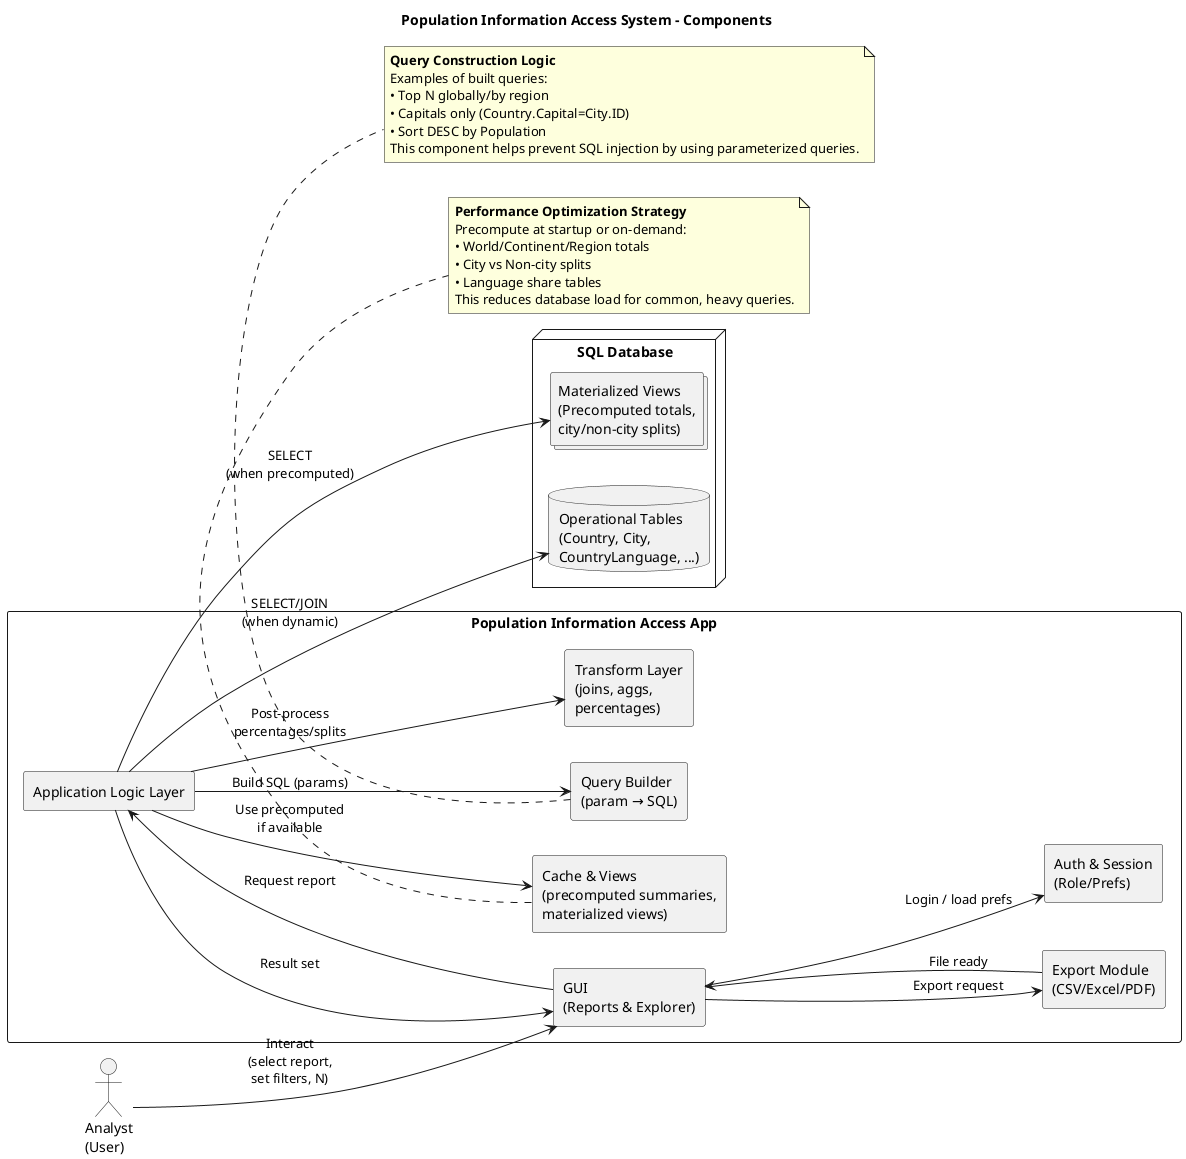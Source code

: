 ' =============================================
' Population Information Access System - Architecture Diagram
' Purpose: Illustrates the high-level component architecture and data flow
'          for a system that generates population reports and analytics.
' =============================================

@startuml
title Population Information Access System – Components

' --- Styling Commands ---
' Use clean, rectangular boxes for a modern, technical diagram feel.
skinparam packageStyle rectangle
skinparam componentStyle rectangle
' Disable shadows to reduce visual noise and improve clarity.
skinparam shadowing false
' Arrange the layout from left (user) to right (data source).
left to right direction

' --- External Actor ---
' The primary user of the system, who interacts via the Graphical User Interface.
actor "Analyst\n(User)" as User

' --- Application Layer Package ---
' This package contains all the software components that make up the web application.
package "Population Information Access App" {
  ' The main user interface for displaying reports and an interactive data explorer.
  component "GUI\n(Reports & Explorer)" as GUI

  ' Handles the generation and delivery of report files in various formats.
  component "Export Module\n(CSV/Excel/PDF)" as Export

  ' Manages user authentication, authorization, and session preferences.
  component "Auth & Session\n(Role/Prefs)" as Auth

  ' The core orchestration layer. It processes requests and coordinates between other components.
  component "Application Logic Layer" as Service

  ' Dynamically constructs safe SQL queries based on user-provided parameters (filters, top N, etc.).
  component "Query Builder\n(param → SQL)" as QBuilder

  ' Performs in-memory data processing that is complex or inefficient in pure SQL (e.g., calculated percentages).
  component "Transform Layer\n(joins, aggs,\npercentages)" as Transform

  ' Stores frequently accessed, expensive-to-calculate data to improve performance.
  component "Cache & Views\n(precomputed summaries,\nmaterialized views)" as Cache
}

' --- Database Layer Node ---
' Represents the physical database server containing the persistent data.
node "SQL Database" as DB {
  ' The raw, normalized tables containing the base population and geographic data.
  database "Operational Tables\n(Country, City,\nCountryLanguage, ...)" as Tables
  ' Database-level precomputed tables for complex queries, updated periodically.
  collections "Materialized Views\n(Precomputed totals,\ncity/non-city splits)" as MViews
}

' --- Data Flow and Interactions ---

' User initiates all interactions through the GUI.
User --> GUI : Interact\n(select report,\nset filters, N)

' The GUI ensures the user is authenticated before proceeding.
GUI --> Auth : Login / load prefs

' After login, the user's report request is sent to the backend logic.
GUI --> Service : Request report

' The Application Logic uses the Query Builder to create a tailored SQL query.
Service --> QBuilder : Build SQL (params)

' For some reports, raw SQL results need further processing (e.g., calculate % of total).
Service --> Transform : Post-process\npercentages/splits

' The Service first checks the Cache for precomputed results to avoid heavy DB loads.
Service --> Cache : Use precomputed\nif available

' If data isn't cached and requires complex, dynamic joins, it queries the base tables.
Service --> Tables : SELECT/JOIN\n(when dynamic)

' For pre-defined summaries (like total world population), it uses Materialized Views.
Service --> MViews : SELECT\n(when precomputed)

' The final, processed dataset is sent back to the GUI for display.
Service --> GUI : Result set

' The user can request to export the currently displayed data.
GUI --> Export : Export request
Export --> GUI : File ready

' --- Explanatory Notes ---

note bottom of Cache
**Performance Optimization Strategy**
Precompute at startup or on-demand:
• World/Continent/Region totals
• City vs Non-city splits
• Language share tables
This reduces database load for common, heavy queries.
end note

note bottom of QBuilder
**Query Construction Logic**
Examples of built queries:
• Top N globally/by region
• Capitals only (Country.Capital=City.ID)
• Sort DESC by Population
This component helps prevent SQL injection by using parameterized queries.
end note

@enduml